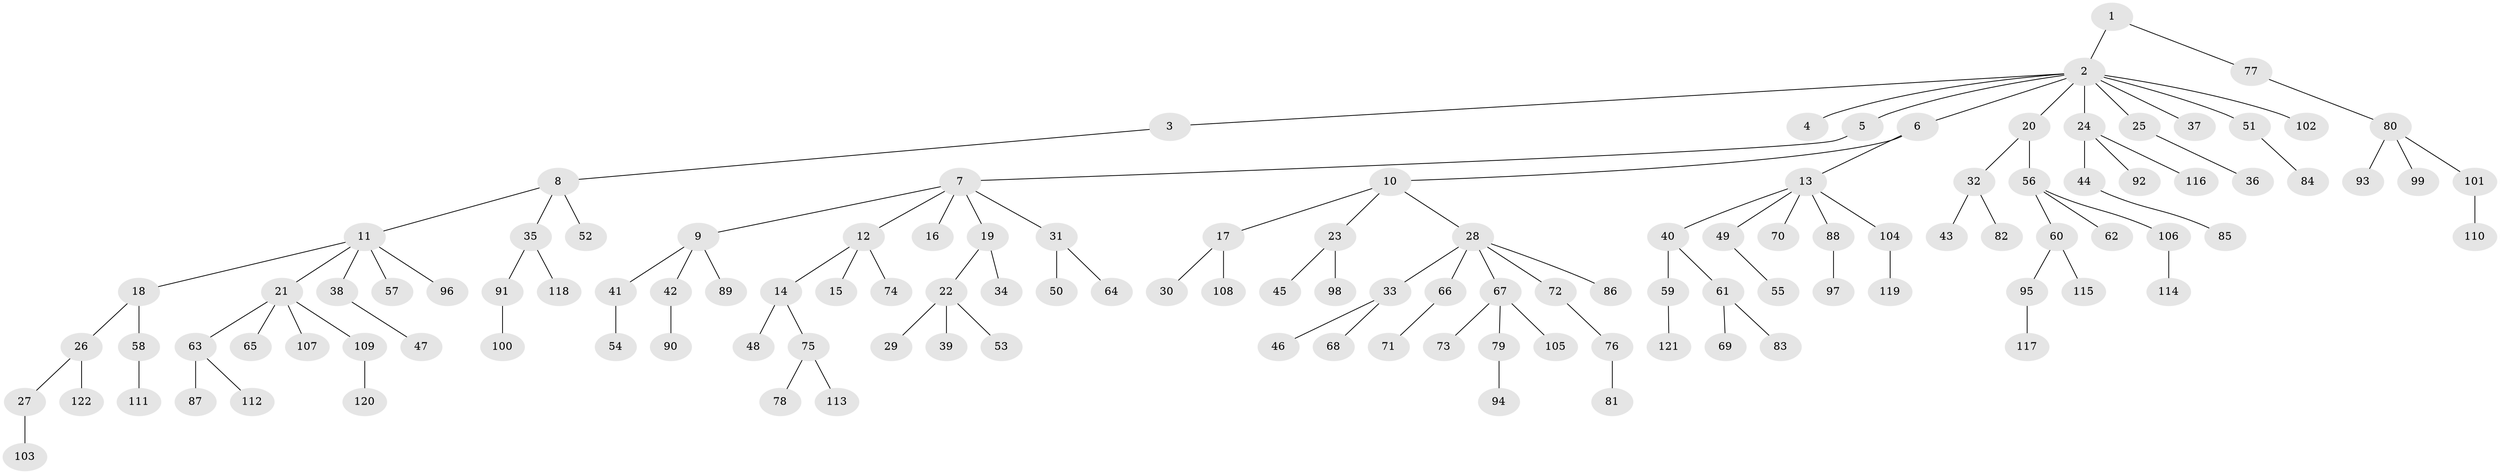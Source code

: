 // coarse degree distribution, {2: 0.15853658536585366, 12: 0.012195121951219513, 1: 0.6097560975609756, 5: 0.024390243902439025, 3: 0.07317073170731707, 4: 0.0975609756097561, 6: 0.012195121951219513, 8: 0.012195121951219513}
// Generated by graph-tools (version 1.1) at 2025/42/03/06/25 10:42:06]
// undirected, 122 vertices, 121 edges
graph export_dot {
graph [start="1"]
  node [color=gray90,style=filled];
  1;
  2;
  3;
  4;
  5;
  6;
  7;
  8;
  9;
  10;
  11;
  12;
  13;
  14;
  15;
  16;
  17;
  18;
  19;
  20;
  21;
  22;
  23;
  24;
  25;
  26;
  27;
  28;
  29;
  30;
  31;
  32;
  33;
  34;
  35;
  36;
  37;
  38;
  39;
  40;
  41;
  42;
  43;
  44;
  45;
  46;
  47;
  48;
  49;
  50;
  51;
  52;
  53;
  54;
  55;
  56;
  57;
  58;
  59;
  60;
  61;
  62;
  63;
  64;
  65;
  66;
  67;
  68;
  69;
  70;
  71;
  72;
  73;
  74;
  75;
  76;
  77;
  78;
  79;
  80;
  81;
  82;
  83;
  84;
  85;
  86;
  87;
  88;
  89;
  90;
  91;
  92;
  93;
  94;
  95;
  96;
  97;
  98;
  99;
  100;
  101;
  102;
  103;
  104;
  105;
  106;
  107;
  108;
  109;
  110;
  111;
  112;
  113;
  114;
  115;
  116;
  117;
  118;
  119;
  120;
  121;
  122;
  1 -- 2;
  1 -- 77;
  2 -- 3;
  2 -- 4;
  2 -- 5;
  2 -- 6;
  2 -- 20;
  2 -- 24;
  2 -- 25;
  2 -- 37;
  2 -- 51;
  2 -- 102;
  3 -- 8;
  5 -- 7;
  6 -- 10;
  6 -- 13;
  7 -- 9;
  7 -- 12;
  7 -- 16;
  7 -- 19;
  7 -- 31;
  8 -- 11;
  8 -- 35;
  8 -- 52;
  9 -- 41;
  9 -- 42;
  9 -- 89;
  10 -- 17;
  10 -- 23;
  10 -- 28;
  11 -- 18;
  11 -- 21;
  11 -- 38;
  11 -- 57;
  11 -- 96;
  12 -- 14;
  12 -- 15;
  12 -- 74;
  13 -- 40;
  13 -- 49;
  13 -- 70;
  13 -- 88;
  13 -- 104;
  14 -- 48;
  14 -- 75;
  17 -- 30;
  17 -- 108;
  18 -- 26;
  18 -- 58;
  19 -- 22;
  19 -- 34;
  20 -- 32;
  20 -- 56;
  21 -- 63;
  21 -- 65;
  21 -- 107;
  21 -- 109;
  22 -- 29;
  22 -- 39;
  22 -- 53;
  23 -- 45;
  23 -- 98;
  24 -- 44;
  24 -- 92;
  24 -- 116;
  25 -- 36;
  26 -- 27;
  26 -- 122;
  27 -- 103;
  28 -- 33;
  28 -- 66;
  28 -- 67;
  28 -- 72;
  28 -- 86;
  31 -- 50;
  31 -- 64;
  32 -- 43;
  32 -- 82;
  33 -- 46;
  33 -- 68;
  35 -- 91;
  35 -- 118;
  38 -- 47;
  40 -- 59;
  40 -- 61;
  41 -- 54;
  42 -- 90;
  44 -- 85;
  49 -- 55;
  51 -- 84;
  56 -- 60;
  56 -- 62;
  56 -- 106;
  58 -- 111;
  59 -- 121;
  60 -- 95;
  60 -- 115;
  61 -- 69;
  61 -- 83;
  63 -- 87;
  63 -- 112;
  66 -- 71;
  67 -- 73;
  67 -- 79;
  67 -- 105;
  72 -- 76;
  75 -- 78;
  75 -- 113;
  76 -- 81;
  77 -- 80;
  79 -- 94;
  80 -- 93;
  80 -- 99;
  80 -- 101;
  88 -- 97;
  91 -- 100;
  95 -- 117;
  101 -- 110;
  104 -- 119;
  106 -- 114;
  109 -- 120;
}
